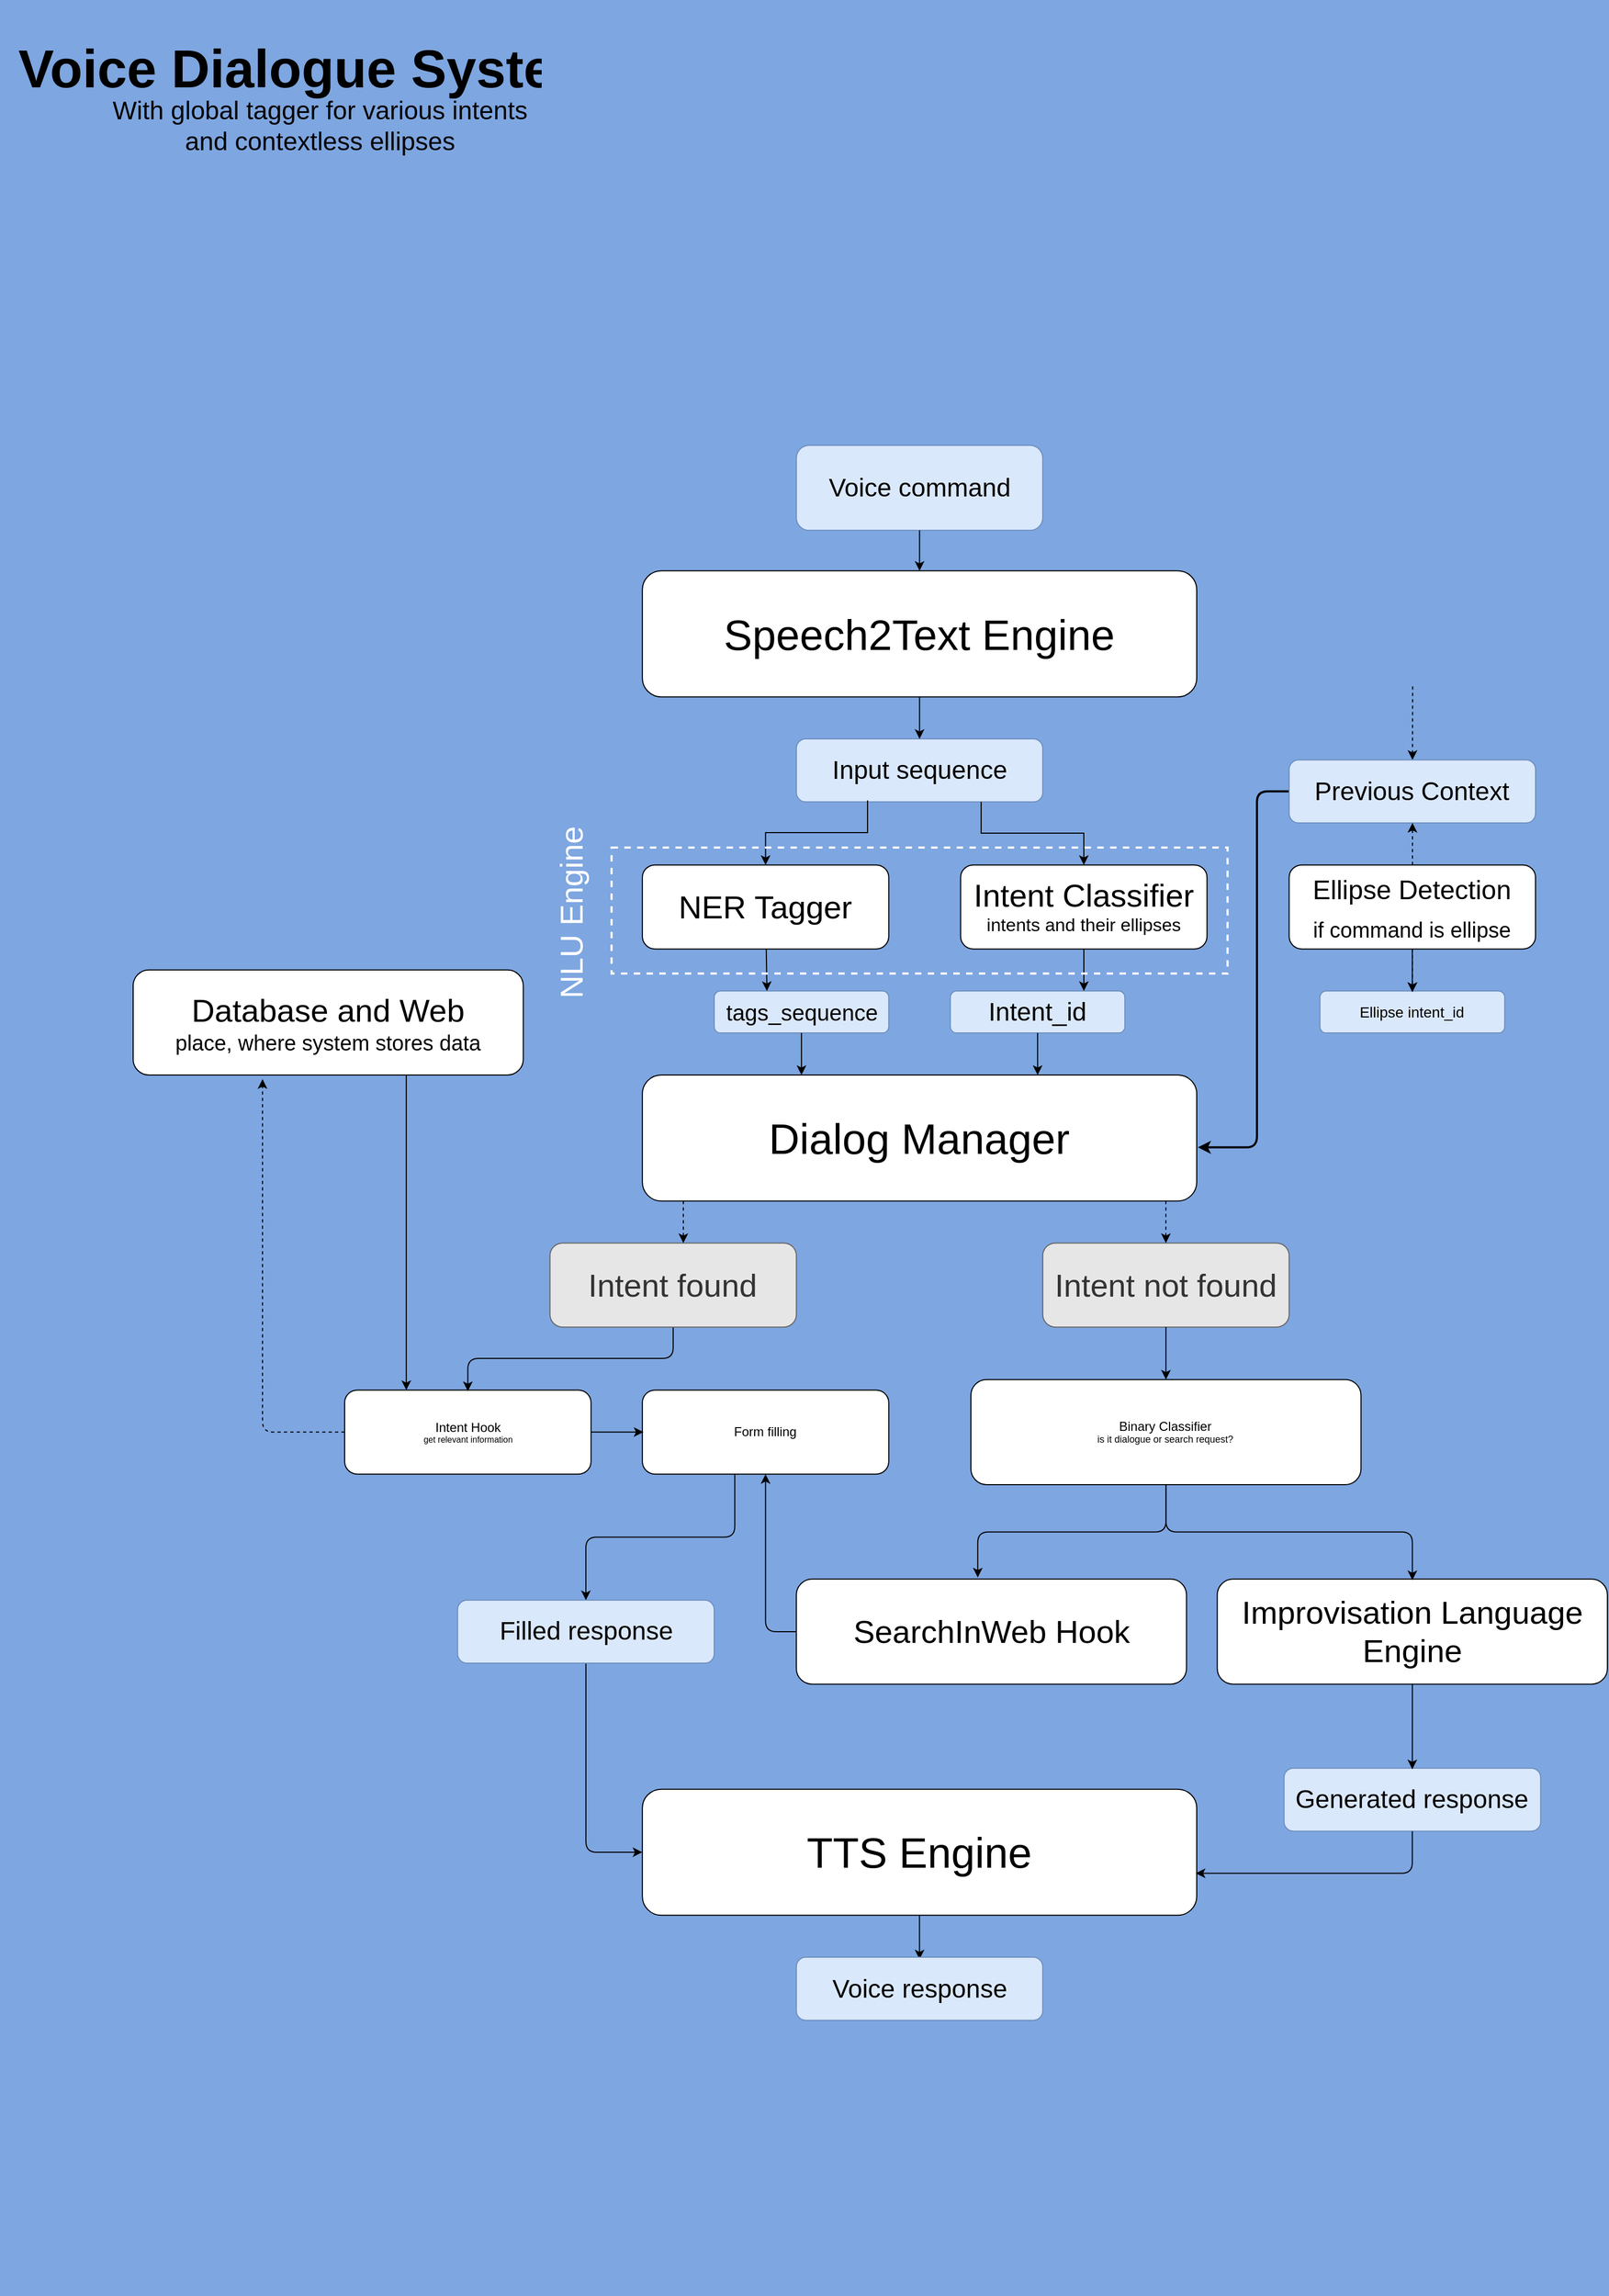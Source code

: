 <mxfile compressed="false" version="13.2.4" type="device">
  <diagram id="VtN3WMGNwvM5dkjb6dzT" name="Page-1">
    <mxGraphModel dx="1185" dy="722" grid="1" gridSize="10" guides="1" tooltips="1" connect="1" arrows="1" fold="1" page="1" pageScale="1" pageWidth="1654" pageHeight="2336" background="#7EA6E0" math="0" shadow="0">
      <root>
        <mxCell id="0" />
        <mxCell id="1" parent="0" />
        <mxCell id="2m85M1fk7lFSGIzregQj-150" value="" style="group" vertex="1" connectable="0" parent="1">
          <mxGeometry x="135" y="170" width="1384" height="1995" as="geometry" />
        </mxCell>
        <mxCell id="2m85M1fk7lFSGIzregQj-148" value="" style="group" vertex="1" connectable="0" parent="2m85M1fk7lFSGIzregQj-150">
          <mxGeometry width="1384" height="1995.0" as="geometry" />
        </mxCell>
        <mxCell id="2m85M1fk7lFSGIzregQj-6" value="&lt;font style=&quot;font-size: 24px&quot;&gt;Voice command&lt;/font&gt;" style="rounded=1;whiteSpace=wrap;html=1;fillColor=#dae8fc;strokeColor=#6c8ebf;" vertex="1" parent="2m85M1fk7lFSGIzregQj-148">
          <mxGeometry x="622.607" y="259" width="231.309" height="79.8" as="geometry" />
        </mxCell>
        <mxCell id="2m85M1fk7lFSGIzregQj-159" value="" style="group" vertex="1" connectable="0" parent="2m85M1fk7lFSGIzregQj-148">
          <mxGeometry y="376.8" width="1384" height="1360.4" as="geometry" />
        </mxCell>
        <mxCell id="2m85M1fk7lFSGIzregQj-2" value="&lt;font style=&quot;font-size: 40px&quot;&gt;Speech2Text Engine&lt;/font&gt;" style="rounded=1;whiteSpace=wrap;html=1;" vertex="1" parent="2m85M1fk7lFSGIzregQj-159">
          <mxGeometry x="478.039" width="520.446" height="118.296" as="geometry" />
        </mxCell>
        <mxCell id="2m85M1fk7lFSGIzregQj-8" value="" style="rounded=1;orthogonalLoop=1;jettySize=auto;html=1;strokeWidth=1;jumpStyle=arc;shadow=0;" edge="1" parent="2m85M1fk7lFSGIzregQj-159" source="2m85M1fk7lFSGIzregQj-6" target="2m85M1fk7lFSGIzregQj-2">
          <mxGeometry relative="1" as="geometry" />
        </mxCell>
        <mxCell id="2m85M1fk7lFSGIzregQj-11" value="&lt;font style=&quot;font-size: 24px&quot;&gt;Input sequence&lt;/font&gt;" style="rounded=1;whiteSpace=wrap;html=1;fillColor=#dae8fc;strokeColor=#6c8ebf;" vertex="1" parent="2m85M1fk7lFSGIzregQj-159">
          <mxGeometry x="622.607" y="157.728" width="231.309" height="59.148" as="geometry" />
        </mxCell>
        <mxCell id="2m85M1fk7lFSGIzregQj-24" style="edgeStyle=none;rounded=1;jumpStyle=arc;orthogonalLoop=1;jettySize=auto;html=1;entryX=0.5;entryY=0;entryDx=0;entryDy=0;shadow=0;targetPerimeterSpacing=-1;strokeWidth=1;" edge="1" parent="2m85M1fk7lFSGIzregQj-159" source="2m85M1fk7lFSGIzregQj-2" target="2m85M1fk7lFSGIzregQj-11">
          <mxGeometry relative="1" as="geometry" />
        </mxCell>
        <mxCell id="2m85M1fk7lFSGIzregQj-25" value="&lt;font style=&quot;font-size: 30px&quot;&gt;NER Tagger&lt;/font&gt;" style="rounded=1;whiteSpace=wrap;html=1;" vertex="1" parent="2m85M1fk7lFSGIzregQj-159">
          <mxGeometry x="478.039" y="276.023" width="231.309" height="78.864" as="geometry" />
        </mxCell>
        <mxCell id="2m85M1fk7lFSGIzregQj-30" style="edgeStyle=elbowEdgeStyle;rounded=0;jumpStyle=arc;orthogonalLoop=1;jettySize=auto;html=1;entryX=0.5;entryY=0;entryDx=0;entryDy=0;shadow=0;targetPerimeterSpacing=-1;strokeWidth=1;elbow=vertical;jumpSize=6;strokeColor=#000000;startArrow=none;startFill=0;exitX=0.289;exitY=0.976;exitDx=0;exitDy=0;exitPerimeter=0;" edge="1" parent="2m85M1fk7lFSGIzregQj-159" source="2m85M1fk7lFSGIzregQj-11" target="2m85M1fk7lFSGIzregQj-25">
          <mxGeometry relative="1" as="geometry" />
        </mxCell>
        <mxCell id="2m85M1fk7lFSGIzregQj-59" value="&lt;div style=&quot;font-size: 30px&quot;&gt;&lt;font style=&quot;font-size: 25px&quot;&gt;Ellipse Detection&lt;/font&gt;&lt;/div&gt;&lt;div style=&quot;font-size: 20px&quot;&gt;&lt;font style=&quot;font-size: 20px&quot;&gt;if command is ellipse&lt;/font&gt;&lt;font style=&quot;font-size: 30px&quot;&gt;&lt;br&gt;&lt;/font&gt;&lt;/div&gt;" style="rounded=1;whiteSpace=wrap;html=1;" vertex="1" parent="2m85M1fk7lFSGIzregQj-159">
          <mxGeometry x="1085.226" y="276.023" width="231.309" height="78.864" as="geometry" />
        </mxCell>
        <mxCell id="2m85M1fk7lFSGIzregQj-61" value="&lt;font style=&quot;font-size: 14px&quot;&gt;Ellipse intent_id&lt;/font&gt;" style="rounded=1;whiteSpace=wrap;html=1;fillColor=#dae8fc;strokeColor=#6c8ebf;" vertex="1" parent="2m85M1fk7lFSGIzregQj-159">
          <mxGeometry x="1114.139" y="394.319" width="173.482" height="39.432" as="geometry" />
        </mxCell>
        <mxCell id="2m85M1fk7lFSGIzregQj-157" value="" style="edgeStyle=orthogonalEdgeStyle;rounded=1;jumpStyle=none;jumpSize=6;orthogonalLoop=1;jettySize=auto;html=1;shadow=0;startArrow=none;startFill=0;targetPerimeterSpacing=-1;strokeColor=#000000;strokeWidth=1;" edge="1" parent="2m85M1fk7lFSGIzregQj-159" source="2m85M1fk7lFSGIzregQj-59" target="2m85M1fk7lFSGIzregQj-61">
          <mxGeometry relative="1" as="geometry" />
        </mxCell>
        <mxCell id="2m85M1fk7lFSGIzregQj-62" value="" style="edgeStyle=elbowEdgeStyle;rounded=1;jumpStyle=arc;orthogonalLoop=1;jettySize=auto;html=1;shadow=0;targetPerimeterSpacing=-1;strokeWidth=1;dashed=1;" edge="1" parent="2m85M1fk7lFSGIzregQj-159" source="2m85M1fk7lFSGIzregQj-59" target="2m85M1fk7lFSGIzregQj-61">
          <mxGeometry relative="1" as="geometry" />
        </mxCell>
        <mxCell id="2m85M1fk7lFSGIzregQj-26" value="&lt;div style=&quot;font-size: 30px&quot;&gt;&lt;font style=&quot;font-size: 30px&quot;&gt;Intent Classifier&lt;/font&gt;&lt;/div&gt;&lt;div style=&quot;font-size: 17px&quot;&gt;&lt;font style=&quot;font-size: 17px&quot;&gt;intents and their ellipses&lt;br&gt;&lt;/font&gt;&lt;/div&gt;" style="rounded=1;whiteSpace=wrap;html=1;" vertex="1" parent="2m85M1fk7lFSGIzregQj-159">
          <mxGeometry x="776.813" y="276.023" width="231.309" height="78.864" as="geometry" />
        </mxCell>
        <mxCell id="2m85M1fk7lFSGIzregQj-77" style="rounded=0;jumpStyle=arc;orthogonalLoop=1;jettySize=auto;html=1;shadow=0;targetPerimeterSpacing=-1;strokeWidth=1;edgeStyle=elbowEdgeStyle;elbow=vertical;exitX=0.75;exitY=1;exitDx=0;exitDy=0;entryX=0.5;entryY=0;entryDx=0;entryDy=0;" edge="1" parent="2m85M1fk7lFSGIzregQj-159" source="2m85M1fk7lFSGIzregQj-11" target="2m85M1fk7lFSGIzregQj-26">
          <mxGeometry relative="1" as="geometry">
            <mxPoint x="911.744" y="216.875" as="targetPoint" />
          </mxGeometry>
        </mxCell>
        <mxCell id="2m85M1fk7lFSGIzregQj-32" value="&lt;font style=&quot;font-size: 21px&quot;&gt;tags_sequence&lt;/font&gt;" style="rounded=1;whiteSpace=wrap;html=1;fillColor=#dae8fc;strokeColor=#6c8ebf;" vertex="1" parent="2m85M1fk7lFSGIzregQj-159">
          <mxGeometry x="545.504" y="394.319" width="163.844" height="39.432" as="geometry" />
        </mxCell>
        <mxCell id="2m85M1fk7lFSGIzregQj-35" style="edgeStyle=none;rounded=1;jumpStyle=arc;orthogonalLoop=1;jettySize=auto;html=1;entryX=0.302;entryY=0;entryDx=0;entryDy=0;entryPerimeter=0;shadow=0;targetPerimeterSpacing=-1;strokeWidth=1;" edge="1" parent="2m85M1fk7lFSGIzregQj-159" source="2m85M1fk7lFSGIzregQj-25" target="2m85M1fk7lFSGIzregQj-32">
          <mxGeometry relative="1" as="geometry" />
        </mxCell>
        <mxCell id="2m85M1fk7lFSGIzregQj-33" value="&lt;font style=&quot;font-size: 24px&quot;&gt;Intent_id&lt;/font&gt;" style="rounded=1;whiteSpace=wrap;html=1;fillColor=#dae8fc;strokeColor=#6c8ebf;" vertex="1" parent="2m85M1fk7lFSGIzregQj-159">
          <mxGeometry x="767.175" y="394.319" width="163.844" height="39.432" as="geometry" />
        </mxCell>
        <mxCell id="2m85M1fk7lFSGIzregQj-80" style="edgeStyle=none;rounded=0;jumpStyle=arc;jumpSize=6;orthogonalLoop=1;jettySize=auto;html=1;entryX=0.765;entryY=0;entryDx=0;entryDy=0;entryPerimeter=0;shadow=0;startArrow=none;startFill=0;targetPerimeterSpacing=-1;strokeColor=#000000;strokeWidth=1;" edge="1" parent="2m85M1fk7lFSGIzregQj-159" source="2m85M1fk7lFSGIzregQj-26" target="2m85M1fk7lFSGIzregQj-33">
          <mxGeometry relative="1" as="geometry" />
        </mxCell>
        <mxCell id="2m85M1fk7lFSGIzregQj-39" value="&lt;font style=&quot;font-size: 40px&quot;&gt;Dialog Manager&lt;/font&gt;" style="rounded=1;whiteSpace=wrap;html=1;" vertex="1" parent="2m85M1fk7lFSGIzregQj-159">
          <mxGeometry x="478.039" y="473.183" width="520.446" height="118.296" as="geometry" />
        </mxCell>
        <mxCell id="2m85M1fk7lFSGIzregQj-43" style="edgeStyle=none;rounded=1;jumpStyle=arc;orthogonalLoop=1;jettySize=auto;html=1;entryX=0.287;entryY=0;entryDx=0;entryDy=0;entryPerimeter=0;shadow=0;targetPerimeterSpacing=-1;strokeWidth=1;" edge="1" parent="2m85M1fk7lFSGIzregQj-159" source="2m85M1fk7lFSGIzregQj-32" target="2m85M1fk7lFSGIzregQj-39">
          <mxGeometry relative="1" as="geometry" />
        </mxCell>
        <mxCell id="2m85M1fk7lFSGIzregQj-44" style="edgeStyle=none;rounded=1;jumpStyle=arc;orthogonalLoop=1;jettySize=auto;html=1;entryX=0.713;entryY=0;entryDx=0;entryDy=0;entryPerimeter=0;shadow=0;targetPerimeterSpacing=-1;strokeWidth=1;" edge="1" parent="2m85M1fk7lFSGIzregQj-159" source="2m85M1fk7lFSGIzregQj-33" target="2m85M1fk7lFSGIzregQj-39">
          <mxGeometry relative="1" as="geometry" />
        </mxCell>
        <mxCell id="2m85M1fk7lFSGIzregQj-45" value="&lt;div&gt;Intent Hook&lt;/div&gt;&lt;div style=&quot;font-size: 8px&quot;&gt;get relevant information&lt;br&gt;&lt;/div&gt;" style="rounded=1;whiteSpace=wrap;html=1;" vertex="1" parent="2m85M1fk7lFSGIzregQj-159">
          <mxGeometry x="198.54" y="768.922" width="231.309" height="78.864" as="geometry" />
        </mxCell>
        <mxCell id="2m85M1fk7lFSGIzregQj-52" value="Form filling" style="rounded=1;whiteSpace=wrap;html=1;" vertex="1" parent="2m85M1fk7lFSGIzregQj-159">
          <mxGeometry x="478.039" y="768.922" width="231.309" height="78.864" as="geometry" />
        </mxCell>
        <mxCell id="2m85M1fk7lFSGIzregQj-109" style="edgeStyle=orthogonalEdgeStyle;rounded=1;jumpStyle=none;jumpSize=6;orthogonalLoop=1;jettySize=auto;html=1;shadow=0;startArrow=none;startFill=0;targetPerimeterSpacing=-1;strokeColor=#000000;strokeWidth=1;" edge="1" parent="2m85M1fk7lFSGIzregQj-159" source="2m85M1fk7lFSGIzregQj-45" target="2m85M1fk7lFSGIzregQj-52">
          <mxGeometry relative="1" as="geometry" />
        </mxCell>
        <mxCell id="2m85M1fk7lFSGIzregQj-70" value="" style="edgeStyle=elbowEdgeStyle;rounded=1;jumpStyle=arc;orthogonalLoop=1;jettySize=auto;html=1;shadow=0;dashed=1;targetPerimeterSpacing=-1;strokeWidth=1;entryX=0.5;entryY=0;entryDx=0;entryDy=0;" edge="1" parent="2m85M1fk7lFSGIzregQj-159" target="2m85M1fk7lFSGIzregQj-69">
          <mxGeometry relative="1" as="geometry">
            <mxPoint x="1201.156" y="108.438" as="sourcePoint" />
          </mxGeometry>
        </mxCell>
        <mxCell id="2m85M1fk7lFSGIzregQj-114" style="edgeStyle=orthogonalEdgeStyle;rounded=1;jumpStyle=none;jumpSize=6;orthogonalLoop=1;jettySize=auto;html=1;entryX=1.002;entryY=0.574;entryDx=0;entryDy=0;entryPerimeter=0;shadow=0;startArrow=none;startFill=0;targetPerimeterSpacing=-1;strokeColor=#000000;strokeWidth=2;" edge="1" parent="2m85M1fk7lFSGIzregQj-159" source="2m85M1fk7lFSGIzregQj-69" target="2m85M1fk7lFSGIzregQj-39">
          <mxGeometry relative="1" as="geometry">
            <Array as="points">
              <mxPoint x="1055" y="207.092" />
              <mxPoint x="1055" y="541.373" />
            </Array>
          </mxGeometry>
        </mxCell>
        <mxCell id="2m85M1fk7lFSGIzregQj-69" value="&lt;font style=&quot;font-size: 24px&quot;&gt;Previous Context&lt;/font&gt;" style="rounded=1;whiteSpace=wrap;html=1;fillColor=#dae8fc;strokeColor=#6c8ebf;" vertex="1" parent="2m85M1fk7lFSGIzregQj-159">
          <mxGeometry x="1085.226" y="177.443" width="231.309" height="59.148" as="geometry" />
        </mxCell>
        <mxCell id="2m85M1fk7lFSGIzregQj-75" style="edgeStyle=elbowEdgeStyle;rounded=1;jumpStyle=arc;orthogonalLoop=1;jettySize=auto;html=1;entryX=0.5;entryY=1;entryDx=0;entryDy=0;shadow=0;dashed=1;targetPerimeterSpacing=-1;strokeWidth=1;" edge="1" parent="2m85M1fk7lFSGIzregQj-159" source="2m85M1fk7lFSGIzregQj-59" target="2m85M1fk7lFSGIzregQj-69">
          <mxGeometry relative="1" as="geometry" />
        </mxCell>
        <mxCell id="2m85M1fk7lFSGIzregQj-118" style="edgeStyle=orthogonalEdgeStyle;rounded=1;jumpStyle=none;jumpSize=6;orthogonalLoop=1;jettySize=auto;html=1;shadow=0;startArrow=none;startFill=0;targetPerimeterSpacing=-1;strokeColor=#000000;strokeWidth=1;" edge="1" parent="2m85M1fk7lFSGIzregQj-159" source="2m85M1fk7lFSGIzregQj-83">
          <mxGeometry relative="1" as="geometry">
            <mxPoint x="256.368" y="768.922" as="targetPoint" />
            <Array as="points">
              <mxPoint x="256.368" y="768.922" />
            </Array>
          </mxGeometry>
        </mxCell>
        <mxCell id="2m85M1fk7lFSGIzregQj-83" value="&lt;div style=&quot;font-size: 30px&quot;&gt;&lt;font style=&quot;font-size: 30px&quot;&gt;Database and Web&lt;/font&gt;&lt;/div&gt;&lt;div style=&quot;font-size: 20px&quot;&gt;&lt;font style=&quot;font-size: 20px&quot;&gt;place, where system stores data&lt;br&gt;&lt;/font&gt;&lt;/div&gt;" style="rounded=1;whiteSpace=wrap;html=1;" vertex="1" parent="2m85M1fk7lFSGIzregQj-159">
          <mxGeometry y="374.603" width="366.24" height="98.58" as="geometry" />
        </mxCell>
        <mxCell id="2m85M1fk7lFSGIzregQj-121" style="edgeStyle=orthogonalEdgeStyle;rounded=1;jumpStyle=none;jumpSize=6;orthogonalLoop=1;jettySize=auto;html=1;shadow=0;dashed=1;startArrow=none;startFill=0;targetPerimeterSpacing=-1;strokeColor=#000000;strokeWidth=1;entryX=0.329;entryY=1.04;entryDx=0;entryDy=0;entryPerimeter=0;" edge="1" parent="2m85M1fk7lFSGIzregQj-159" source="2m85M1fk7lFSGIzregQj-45" target="2m85M1fk7lFSGIzregQj-83">
          <mxGeometry relative="1" as="geometry">
            <mxPoint x="121.437" y="453.467" as="targetPoint" />
            <Array as="points">
              <mxPoint x="121.437" y="808.354" />
              <mxPoint x="121.437" y="477.126" />
            </Array>
          </mxGeometry>
        </mxCell>
        <mxCell id="2m85M1fk7lFSGIzregQj-100" style="edgeStyle=elbowEdgeStyle;rounded=1;jumpStyle=arc;jumpSize=6;orthogonalLoop=1;jettySize=auto;html=1;shadow=0;startArrow=none;startFill=0;targetPerimeterSpacing=-1;strokeColor=#000000;strokeWidth=1;elbow=vertical;" edge="1" parent="2m85M1fk7lFSGIzregQj-159" source="2m85M1fk7lFSGIzregQj-89" target="2m85M1fk7lFSGIzregQj-45">
          <mxGeometry relative="1" as="geometry" />
        </mxCell>
        <mxCell id="2m85M1fk7lFSGIzregQj-89" value="&lt;font style=&quot;font-size: 30px&quot;&gt;Intent found&lt;/font&gt;" style="rounded=1;whiteSpace=wrap;html=1;fillColor=#E6E6E6;strokeColor=#666666;fontColor=#333333;gradientColor=none;" vertex="1" parent="2m85M1fk7lFSGIzregQj-159">
          <mxGeometry x="391.298" y="630.91" width="231.309" height="78.864" as="geometry" />
        </mxCell>
        <mxCell id="2m85M1fk7lFSGIzregQj-93" style="edgeStyle=elbowEdgeStyle;rounded=1;jumpStyle=arc;jumpSize=6;orthogonalLoop=1;jettySize=auto;html=1;entryX=0.542;entryY=0;entryDx=0;entryDy=0;entryPerimeter=0;shadow=0;dashed=1;startArrow=none;startFill=0;targetPerimeterSpacing=-1;strokeColor=#000000;strokeWidth=1;" edge="1" parent="2m85M1fk7lFSGIzregQj-159" source="2m85M1fk7lFSGIzregQj-39" target="2m85M1fk7lFSGIzregQj-89">
          <mxGeometry relative="1" as="geometry" />
        </mxCell>
        <mxCell id="2m85M1fk7lFSGIzregQj-90" value="&lt;font style=&quot;font-size: 30px&quot;&gt;Intent not found&lt;/font&gt;" style="rounded=1;whiteSpace=wrap;html=1;fillColor=#E6E6E6;strokeColor=#666666;fontColor=#333333;gradientColor=none;" vertex="1" parent="2m85M1fk7lFSGIzregQj-159">
          <mxGeometry x="853.916" y="630.91" width="231.309" height="78.864" as="geometry" />
        </mxCell>
        <mxCell id="2m85M1fk7lFSGIzregQj-94" style="edgeStyle=elbowEdgeStyle;rounded=1;jumpStyle=arc;jumpSize=6;orthogonalLoop=1;jettySize=auto;html=1;entryX=0.5;entryY=0;entryDx=0;entryDy=0;shadow=0;dashed=1;startArrow=none;startFill=0;targetPerimeterSpacing=-1;strokeColor=#000000;strokeWidth=1;" edge="1" parent="2m85M1fk7lFSGIzregQj-159" source="2m85M1fk7lFSGIzregQj-39" target="2m85M1fk7lFSGIzregQj-90">
          <mxGeometry relative="1" as="geometry" />
        </mxCell>
        <mxCell id="2m85M1fk7lFSGIzregQj-124" value="&lt;div&gt;Binary Classifier&lt;/div&gt;&lt;div style=&quot;font-size: 9px&quot;&gt;is it dialogue or search request?&lt;br&gt;&lt;/div&gt;" style="rounded=1;whiteSpace=wrap;html=1;" vertex="1" parent="2m85M1fk7lFSGIzregQj-159">
          <mxGeometry x="786.451" y="759.064" width="366.24" height="98.58" as="geometry" />
        </mxCell>
        <mxCell id="2m85M1fk7lFSGIzregQj-123" value="" style="edgeStyle=orthogonalEdgeStyle;rounded=1;jumpStyle=none;jumpSize=6;orthogonalLoop=1;jettySize=auto;html=1;shadow=0;startArrow=none;startFill=0;targetPerimeterSpacing=-1;strokeColor=#000000;strokeWidth=1;entryX=0.5;entryY=0;entryDx=0;entryDy=0;" edge="1" parent="2m85M1fk7lFSGIzregQj-159" source="2m85M1fk7lFSGIzregQj-90" target="2m85M1fk7lFSGIzregQj-124">
          <mxGeometry relative="1" as="geometry">
            <mxPoint x="969.571" y="869.473" as="targetPoint" />
          </mxGeometry>
        </mxCell>
        <mxCell id="2m85M1fk7lFSGIzregQj-125" value="&lt;font style=&quot;font-size: 30px&quot;&gt;Improvisation Language Engine&lt;/font&gt;" style="rounded=1;whiteSpace=wrap;html=1;" vertex="1" parent="2m85M1fk7lFSGIzregQj-159">
          <mxGeometry x="1017.76" y="946.365" width="366.24" height="98.58" as="geometry" />
        </mxCell>
        <mxCell id="2m85M1fk7lFSGIzregQj-126" value="" style="edgeStyle=orthogonalEdgeStyle;rounded=1;jumpStyle=none;jumpSize=6;orthogonalLoop=1;jettySize=auto;html=1;shadow=0;startArrow=none;startFill=0;targetPerimeterSpacing=-1;strokeColor=#000000;strokeWidth=1;" edge="1" parent="2m85M1fk7lFSGIzregQj-159" source="2m85M1fk7lFSGIzregQj-124" target="2m85M1fk7lFSGIzregQj-125">
          <mxGeometry relative="1" as="geometry" />
        </mxCell>
        <mxCell id="2m85M1fk7lFSGIzregQj-135" value="&lt;font style=&quot;font-size: 24px&quot;&gt;Generated response&lt;/font&gt;" style="rounded=1;whiteSpace=wrap;html=1;fillColor=#dae8fc;strokeColor=#6c8ebf;" vertex="1" parent="2m85M1fk7lFSGIzregQj-159">
          <mxGeometry x="1080.407" y="1123.809" width="240.947" height="59.148" as="geometry" />
        </mxCell>
        <mxCell id="2m85M1fk7lFSGIzregQj-136" value="" style="edgeStyle=orthogonalEdgeStyle;rounded=1;jumpStyle=none;jumpSize=6;orthogonalLoop=1;jettySize=auto;html=1;shadow=0;startArrow=none;startFill=0;targetPerimeterSpacing=-1;strokeColor=#000000;strokeWidth=1;" edge="1" parent="2m85M1fk7lFSGIzregQj-159" source="2m85M1fk7lFSGIzregQj-125" target="2m85M1fk7lFSGIzregQj-135">
          <mxGeometry relative="1" as="geometry" />
        </mxCell>
        <mxCell id="2m85M1fk7lFSGIzregQj-130" style="edgeStyle=orthogonalEdgeStyle;rounded=1;jumpStyle=none;jumpSize=6;orthogonalLoop=1;jettySize=auto;html=1;shadow=0;startArrow=none;startFill=0;targetPerimeterSpacing=-1;strokeColor=#000000;strokeWidth=1;entryX=0.5;entryY=1;entryDx=0;entryDy=0;" edge="1" parent="2m85M1fk7lFSGIzregQj-159" source="2m85M1fk7lFSGIzregQj-128" target="2m85M1fk7lFSGIzregQj-52">
          <mxGeometry relative="1" as="geometry">
            <mxPoint x="545.504" y="867.501" as="targetPoint" />
            <Array as="points">
              <mxPoint x="593.694" y="995.655" />
            </Array>
          </mxGeometry>
        </mxCell>
        <mxCell id="2m85M1fk7lFSGIzregQj-128" value="&lt;font style=&quot;font-size: 30px&quot;&gt;SearchInWeb Hook&lt;/font&gt;" style="rounded=1;whiteSpace=wrap;html=1;" vertex="1" parent="2m85M1fk7lFSGIzregQj-159">
          <mxGeometry x="622.607" y="946.365" width="366.24" height="98.58" as="geometry" />
        </mxCell>
        <mxCell id="2m85M1fk7lFSGIzregQj-127" style="edgeStyle=orthogonalEdgeStyle;rounded=1;jumpStyle=none;jumpSize=6;orthogonalLoop=1;jettySize=auto;html=1;shadow=0;startArrow=none;startFill=0;targetPerimeterSpacing=-1;strokeColor=#000000;strokeWidth=1;entryX=0.465;entryY=-0.016;entryDx=0;entryDy=0;entryPerimeter=0;" edge="1" parent="2m85M1fk7lFSGIzregQj-159" source="2m85M1fk7lFSGIzregQj-124" target="2m85M1fk7lFSGIzregQj-128">
          <mxGeometry relative="1" as="geometry">
            <mxPoint x="796.089" y="946.365" as="targetPoint" />
          </mxGeometry>
        </mxCell>
        <mxCell id="2m85M1fk7lFSGIzregQj-142" value="" style="edgeStyle=orthogonalEdgeStyle;rounded=1;jumpStyle=none;jumpSize=6;orthogonalLoop=1;jettySize=auto;html=1;shadow=0;startArrow=none;startFill=0;targetPerimeterSpacing=-1;strokeColor=#000000;strokeWidth=1;" edge="1" parent="2m85M1fk7lFSGIzregQj-159" source="2m85M1fk7lFSGIzregQj-134">
          <mxGeometry relative="1" as="geometry">
            <mxPoint x="738.262" y="1303.224" as="targetPoint" />
          </mxGeometry>
        </mxCell>
        <mxCell id="2m85M1fk7lFSGIzregQj-134" value="&lt;font style=&quot;font-size: 40px&quot;&gt;TTS Engine&lt;br&gt;&lt;/font&gt;" style="rounded=1;whiteSpace=wrap;html=1;" vertex="1" parent="2m85M1fk7lFSGIzregQj-159">
          <mxGeometry x="478.039" y="1143.525" width="520.446" height="118.296" as="geometry" />
        </mxCell>
        <mxCell id="2m85M1fk7lFSGIzregQj-140" style="edgeStyle=orthogonalEdgeStyle;rounded=1;jumpStyle=none;jumpSize=6;orthogonalLoop=1;jettySize=auto;html=1;shadow=0;startArrow=none;startFill=0;targetPerimeterSpacing=-1;strokeColor=#000000;strokeWidth=1;" edge="1" parent="2m85M1fk7lFSGIzregQj-159" source="2m85M1fk7lFSGIzregQj-135" target="2m85M1fk7lFSGIzregQj-134">
          <mxGeometry relative="1" as="geometry">
            <Array as="points">
              <mxPoint x="1200.88" y="1222.388" />
            </Array>
          </mxGeometry>
        </mxCell>
        <mxCell id="2m85M1fk7lFSGIzregQj-139" style="edgeStyle=orthogonalEdgeStyle;rounded=1;jumpStyle=none;jumpSize=6;orthogonalLoop=1;jettySize=auto;html=1;entryX=0;entryY=0.5;entryDx=0;entryDy=0;shadow=0;startArrow=none;startFill=0;targetPerimeterSpacing=-1;strokeColor=#000000;strokeWidth=1;" edge="1" parent="2m85M1fk7lFSGIzregQj-159" source="2m85M1fk7lFSGIzregQj-137" target="2m85M1fk7lFSGIzregQj-134">
          <mxGeometry relative="1" as="geometry" />
        </mxCell>
        <mxCell id="2m85M1fk7lFSGIzregQj-137" value="&lt;font style=&quot;font-size: 24px&quot;&gt;Filled response&lt;/font&gt;" style="rounded=1;whiteSpace=wrap;html=1;fillColor=#dae8fc;strokeColor=#6c8ebf;" vertex="1" parent="2m85M1fk7lFSGIzregQj-159">
          <mxGeometry x="304.557" y="966.081" width="240.947" height="59.148" as="geometry" />
        </mxCell>
        <mxCell id="2m85M1fk7lFSGIzregQj-138" style="edgeStyle=orthogonalEdgeStyle;rounded=1;jumpStyle=none;jumpSize=6;orthogonalLoop=1;jettySize=auto;html=1;entryX=0.5;entryY=0;entryDx=0;entryDy=0;shadow=0;startArrow=none;startFill=0;targetPerimeterSpacing=-1;strokeColor=#000000;strokeWidth=1;" edge="1" parent="2m85M1fk7lFSGIzregQj-159" source="2m85M1fk7lFSGIzregQj-52" target="2m85M1fk7lFSGIzregQj-137">
          <mxGeometry relative="1" as="geometry">
            <Array as="points">
              <mxPoint x="564.78" y="906.933" />
              <mxPoint x="424.067" y="906.933" />
            </Array>
          </mxGeometry>
        </mxCell>
        <mxCell id="2m85M1fk7lFSGIzregQj-143" value="&lt;font style=&quot;font-size: 24px&quot;&gt;Voice response&lt;/font&gt;" style="rounded=1;whiteSpace=wrap;html=1;fillColor=#dae8fc;strokeColor=#6c8ebf;" vertex="1" parent="2m85M1fk7lFSGIzregQj-159">
          <mxGeometry x="622.607" y="1301.252" width="231.309" height="59.148" as="geometry" />
        </mxCell>
        <mxCell id="2m85M1fk7lFSGIzregQj-145" value="" style="rounded=0;whiteSpace=wrap;html=1;fillColor=none;gradientColor=none;dashed=1;strokeWidth=2;strokeColor=#FFFFFF;" vertex="1" parent="2m85M1fk7lFSGIzregQj-159">
          <mxGeometry x="449.125" y="259.717" width="578.273" height="118.296" as="geometry" />
        </mxCell>
        <mxCell id="2m85M1fk7lFSGIzregQj-146" value="&lt;font style=&quot;font-size: 30px&quot; color=&quot;#FFFFFF&quot;&gt;NLU Engine&lt;br&gt;&lt;/font&gt;" style="text;html=1;align=center;verticalAlign=middle;resizable=0;points=[];autosize=1;rotation=-90;" vertex="1" parent="2m85M1fk7lFSGIzregQj-159">
          <mxGeometry x="320.928" y="311.052" width="180" height="20" as="geometry" />
        </mxCell>
        <mxCell id="2m85M1fk7lFSGIzregQj-152" value="" style="group" vertex="1" connectable="0" parent="1">
          <mxGeometry x="160" y="50" width="595" height="90" as="geometry" />
        </mxCell>
        <mxCell id="2m85M1fk7lFSGIzregQj-1" value="&lt;h1 style=&quot;font-size: 50px&quot;&gt;&lt;font style=&quot;font-size: 50px&quot;&gt;Voice Dialogue System&lt;br&gt;&lt;/font&gt;&lt;/h1&gt;" style="text;html=1;align=center;verticalAlign=middle;resizable=0;points=[];autosize=1;container=1;" vertex="1" parent="2m85M1fk7lFSGIzregQj-152">
          <mxGeometry x="-150" y="-20" width="580" height="90" as="geometry" />
        </mxCell>
        <mxCell id="2m85M1fk7lFSGIzregQj-31" value="&lt;div style=&quot;font-size: 24px&quot;&gt;&lt;font style=&quot;font-size: 24px&quot;&gt;&lt;br&gt;&lt;/font&gt;&lt;/div&gt;&lt;div style=&quot;font-size: 24px&quot;&gt;&lt;font style=&quot;font-size: 24px&quot;&gt;With global tagger for various intents&lt;/font&gt;&lt;/div&gt;&lt;div style=&quot;font-size: 24px&quot;&gt;&lt;font style=&quot;font-size: 24px&quot;&gt;and contextless ellipses&lt;br&gt;&lt;/font&gt;&lt;/div&gt;" style="text;html=1;align=center;verticalAlign=middle;resizable=0;points=[];autosize=1;" vertex="1" parent="1">
          <mxGeometry x="110" y="90" width="400" height="50" as="geometry" />
        </mxCell>
      </root>
    </mxGraphModel>
  </diagram>
</mxfile>
